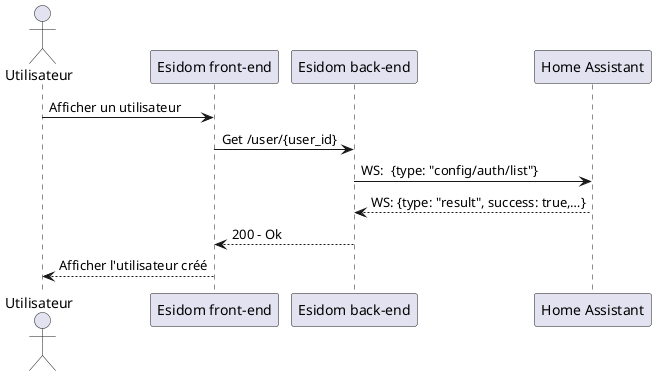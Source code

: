 @startuml afficher utilisateur

actor "Utilisateur" as u
participant "Esidom front-end" as fe
participant "Esidom back-end" as m
participant "Home Assistant" as ha

u -> fe: Afficher un utilisateur
fe -> m: Get /user/{user_id}
m -> ha: WS:  {type: "config/auth/list"}
ha --> m: WS: {type: "result", success: true,…}
m --> fe: 200 - Ok
fe --> u: Afficher l'utilisateur créé

@enduml